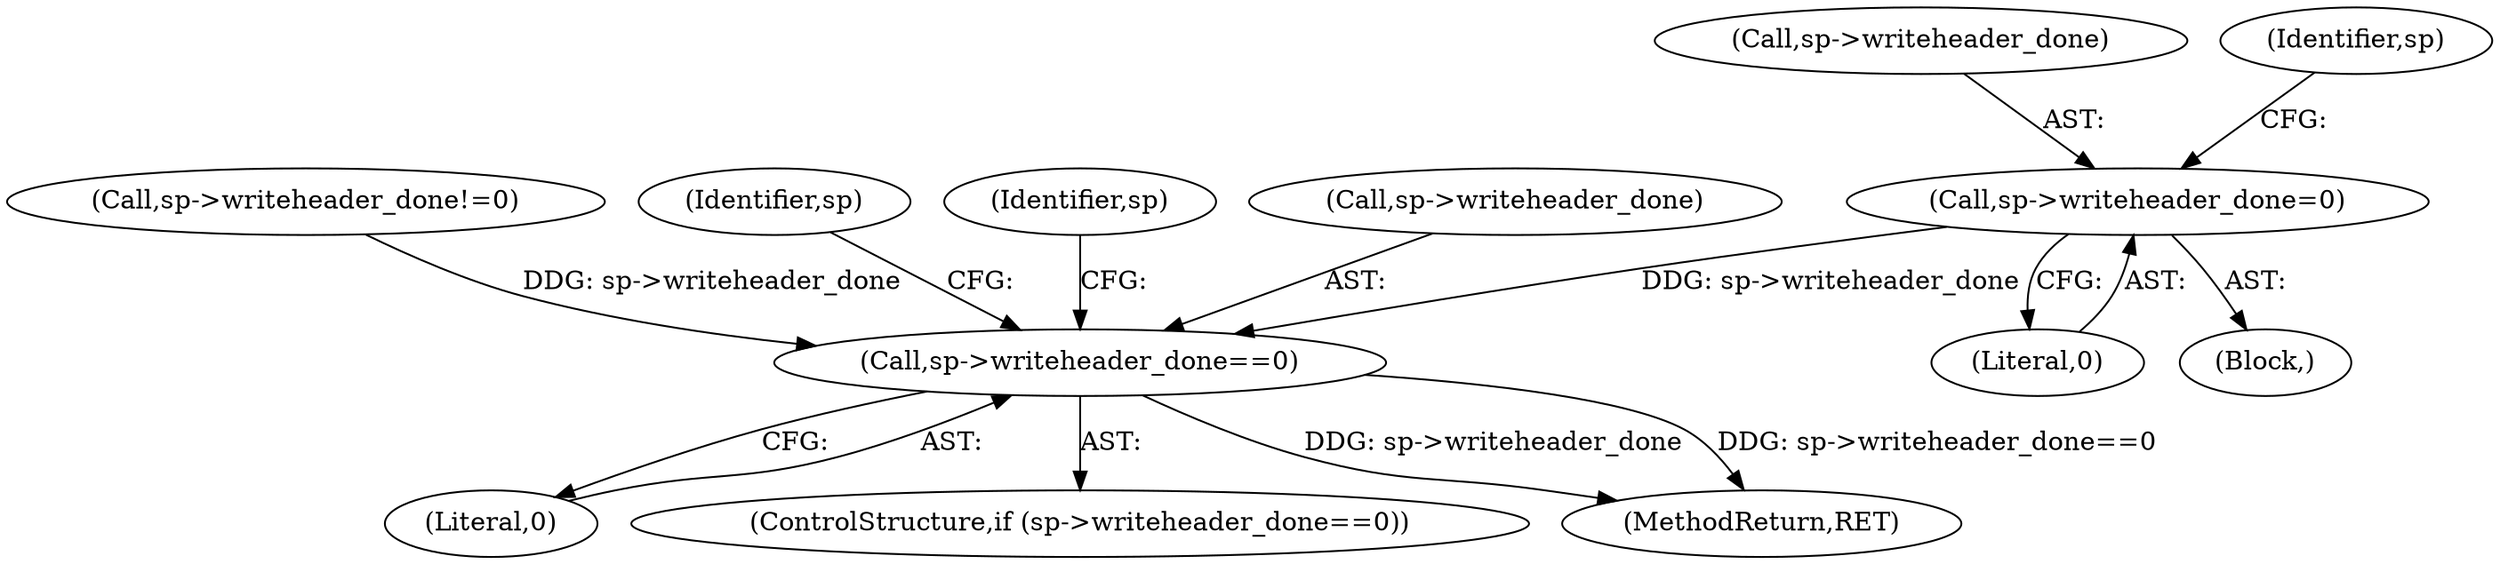 digraph "0_libtiff_43bc256d8ae44b92d2734a3c5bc73957a4d7c1ec_0@API" {
"1000194" [label="(Call,sp->writeheader_done=0)"];
"1000200" [label="(Call,sp->writeheader_done==0)"];
"1000195" [label="(Call,sp->writeheader_done)"];
"1000204" [label="(Literal,0)"];
"1000169" [label="(Call,sp->writeheader_done!=0)"];
"1000199" [label="(ControlStructure,if (sp->writeheader_done==0))"];
"1000198" [label="(Literal,0)"];
"1000185" [label="(Block,)"];
"1000208" [label="(Identifier,sp)"];
"1000321" [label="(Identifier,sp)"];
"1000359" [label="(MethodReturn,RET)"];
"1000201" [label="(Call,sp->writeheader_done)"];
"1000194" [label="(Call,sp->writeheader_done=0)"];
"1000202" [label="(Identifier,sp)"];
"1000200" [label="(Call,sp->writeheader_done==0)"];
"1000194" -> "1000185"  [label="AST: "];
"1000194" -> "1000198"  [label="CFG: "];
"1000195" -> "1000194"  [label="AST: "];
"1000198" -> "1000194"  [label="AST: "];
"1000202" -> "1000194"  [label="CFG: "];
"1000194" -> "1000200"  [label="DDG: sp->writeheader_done"];
"1000200" -> "1000199"  [label="AST: "];
"1000200" -> "1000204"  [label="CFG: "];
"1000201" -> "1000200"  [label="AST: "];
"1000204" -> "1000200"  [label="AST: "];
"1000208" -> "1000200"  [label="CFG: "];
"1000321" -> "1000200"  [label="CFG: "];
"1000200" -> "1000359"  [label="DDG: sp->writeheader_done"];
"1000200" -> "1000359"  [label="DDG: sp->writeheader_done==0"];
"1000169" -> "1000200"  [label="DDG: sp->writeheader_done"];
}
